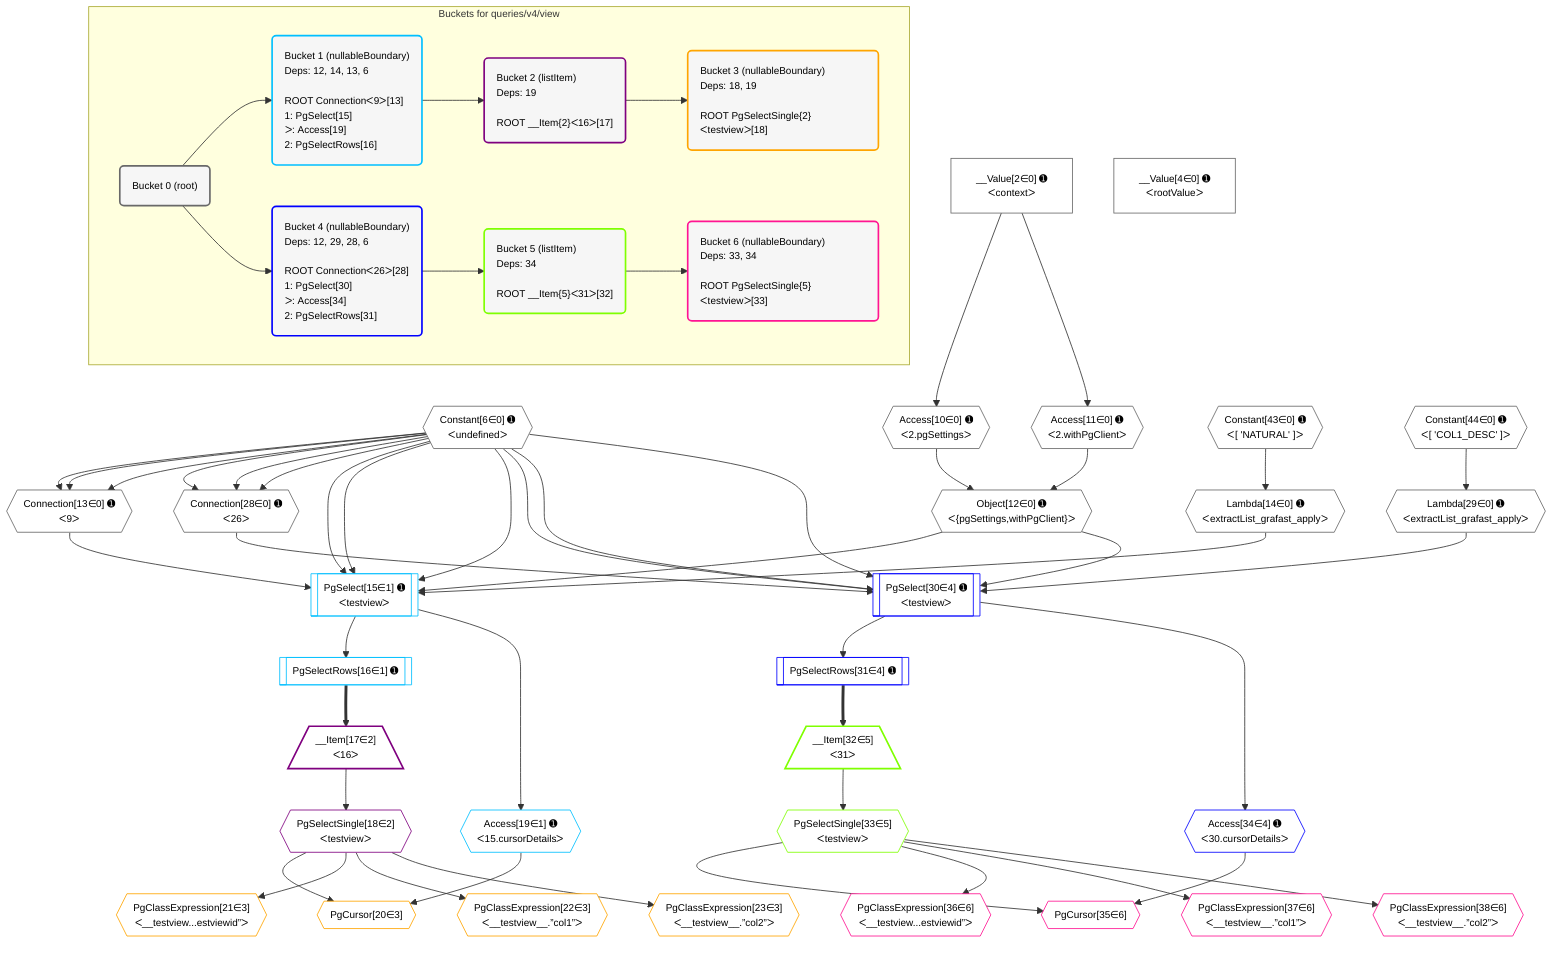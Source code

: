 %%{init: {'themeVariables': { 'fontSize': '12px'}}}%%
graph TD
    classDef path fill:#eee,stroke:#000,color:#000
    classDef plan fill:#fff,stroke-width:1px,color:#000
    classDef itemplan fill:#fff,stroke-width:2px,color:#000
    classDef unbatchedplan fill:#dff,stroke-width:1px,color:#000
    classDef sideeffectplan fill:#fcc,stroke-width:2px,color:#000
    classDef bucket fill:#f6f6f6,color:#000,stroke-width:2px,text-align:left


    %% plan dependencies
    Connection13{{"Connection[13∈0] ➊<br />ᐸ9ᐳ"}}:::plan
    Constant6{{"Constant[6∈0] ➊<br />ᐸundefinedᐳ"}}:::plan
    Constant6 & Constant6 & Constant6 --> Connection13
    Connection28{{"Connection[28∈0] ➊<br />ᐸ26ᐳ"}}:::plan
    Constant6 & Constant6 & Constant6 --> Connection28
    Object12{{"Object[12∈0] ➊<br />ᐸ{pgSettings,withPgClient}ᐳ"}}:::plan
    Access10{{"Access[10∈0] ➊<br />ᐸ2.pgSettingsᐳ"}}:::plan
    Access11{{"Access[11∈0] ➊<br />ᐸ2.withPgClientᐳ"}}:::plan
    Access10 & Access11 --> Object12
    __Value2["__Value[2∈0] ➊<br />ᐸcontextᐳ"]:::plan
    __Value2 --> Access10
    __Value2 --> Access11
    Lambda14{{"Lambda[14∈0] ➊<br />ᐸextractList_grafast_applyᐳ"}}:::plan
    Constant43{{"Constant[43∈0] ➊<br />ᐸ[ 'NATURAL' ]ᐳ"}}:::plan
    Constant43 --> Lambda14
    Lambda29{{"Lambda[29∈0] ➊<br />ᐸextractList_grafast_applyᐳ"}}:::plan
    Constant44{{"Constant[44∈0] ➊<br />ᐸ[ 'COL1_DESC' ]ᐳ"}}:::plan
    Constant44 --> Lambda29
    __Value4["__Value[4∈0] ➊<br />ᐸrootValueᐳ"]:::plan
    PgSelect15[["PgSelect[15∈1] ➊<br />ᐸtestviewᐳ"]]:::plan
    Object12 & Lambda14 & Connection13 & Constant6 & Constant6 & Constant6 --> PgSelect15
    PgSelectRows16[["PgSelectRows[16∈1] ➊"]]:::plan
    PgSelect15 --> PgSelectRows16
    Access19{{"Access[19∈1] ➊<br />ᐸ15.cursorDetailsᐳ"}}:::plan
    PgSelect15 --> Access19
    __Item17[/"__Item[17∈2]<br />ᐸ16ᐳ"\]:::itemplan
    PgSelectRows16 ==> __Item17
    PgSelectSingle18{{"PgSelectSingle[18∈2]<br />ᐸtestviewᐳ"}}:::plan
    __Item17 --> PgSelectSingle18
    PgCursor20{{"PgCursor[20∈3]"}}:::plan
    PgSelectSingle18 & Access19 --> PgCursor20
    PgClassExpression21{{"PgClassExpression[21∈3]<br />ᐸ__testview...estviewid”ᐳ"}}:::plan
    PgSelectSingle18 --> PgClassExpression21
    PgClassExpression22{{"PgClassExpression[22∈3]<br />ᐸ__testview__.”col1”ᐳ"}}:::plan
    PgSelectSingle18 --> PgClassExpression22
    PgClassExpression23{{"PgClassExpression[23∈3]<br />ᐸ__testview__.”col2”ᐳ"}}:::plan
    PgSelectSingle18 --> PgClassExpression23
    PgSelect30[["PgSelect[30∈4] ➊<br />ᐸtestviewᐳ"]]:::plan
    Object12 & Lambda29 & Connection28 & Constant6 & Constant6 & Constant6 --> PgSelect30
    PgSelectRows31[["PgSelectRows[31∈4] ➊"]]:::plan
    PgSelect30 --> PgSelectRows31
    Access34{{"Access[34∈4] ➊<br />ᐸ30.cursorDetailsᐳ"}}:::plan
    PgSelect30 --> Access34
    __Item32[/"__Item[32∈5]<br />ᐸ31ᐳ"\]:::itemplan
    PgSelectRows31 ==> __Item32
    PgSelectSingle33{{"PgSelectSingle[33∈5]<br />ᐸtestviewᐳ"}}:::plan
    __Item32 --> PgSelectSingle33
    PgCursor35{{"PgCursor[35∈6]"}}:::plan
    PgSelectSingle33 & Access34 --> PgCursor35
    PgClassExpression36{{"PgClassExpression[36∈6]<br />ᐸ__testview...estviewid”ᐳ"}}:::plan
    PgSelectSingle33 --> PgClassExpression36
    PgClassExpression37{{"PgClassExpression[37∈6]<br />ᐸ__testview__.”col1”ᐳ"}}:::plan
    PgSelectSingle33 --> PgClassExpression37
    PgClassExpression38{{"PgClassExpression[38∈6]<br />ᐸ__testview__.”col2”ᐳ"}}:::plan
    PgSelectSingle33 --> PgClassExpression38

    %% define steps

    subgraph "Buckets for queries/v4/view"
    Bucket0("Bucket 0 (root)"):::bucket
    classDef bucket0 stroke:#696969
    class Bucket0,__Value2,__Value4,Constant6,Access10,Access11,Object12,Connection13,Lambda14,Connection28,Lambda29,Constant43,Constant44 bucket0
    Bucket1("Bucket 1 (nullableBoundary)<br />Deps: 12, 14, 13, 6<br /><br />ROOT Connectionᐸ9ᐳ[13]<br />1: PgSelect[15]<br />ᐳ: Access[19]<br />2: PgSelectRows[16]"):::bucket
    classDef bucket1 stroke:#00bfff
    class Bucket1,PgSelect15,PgSelectRows16,Access19 bucket1
    Bucket2("Bucket 2 (listItem)<br />Deps: 19<br /><br />ROOT __Item{2}ᐸ16ᐳ[17]"):::bucket
    classDef bucket2 stroke:#7f007f
    class Bucket2,__Item17,PgSelectSingle18 bucket2
    Bucket3("Bucket 3 (nullableBoundary)<br />Deps: 18, 19<br /><br />ROOT PgSelectSingle{2}ᐸtestviewᐳ[18]"):::bucket
    classDef bucket3 stroke:#ffa500
    class Bucket3,PgCursor20,PgClassExpression21,PgClassExpression22,PgClassExpression23 bucket3
    Bucket4("Bucket 4 (nullableBoundary)<br />Deps: 12, 29, 28, 6<br /><br />ROOT Connectionᐸ26ᐳ[28]<br />1: PgSelect[30]<br />ᐳ: Access[34]<br />2: PgSelectRows[31]"):::bucket
    classDef bucket4 stroke:#0000ff
    class Bucket4,PgSelect30,PgSelectRows31,Access34 bucket4
    Bucket5("Bucket 5 (listItem)<br />Deps: 34<br /><br />ROOT __Item{5}ᐸ31ᐳ[32]"):::bucket
    classDef bucket5 stroke:#7fff00
    class Bucket5,__Item32,PgSelectSingle33 bucket5
    Bucket6("Bucket 6 (nullableBoundary)<br />Deps: 33, 34<br /><br />ROOT PgSelectSingle{5}ᐸtestviewᐳ[33]"):::bucket
    classDef bucket6 stroke:#ff1493
    class Bucket6,PgCursor35,PgClassExpression36,PgClassExpression37,PgClassExpression38 bucket6
    Bucket0 --> Bucket1 & Bucket4
    Bucket1 --> Bucket2
    Bucket2 --> Bucket3
    Bucket4 --> Bucket5
    Bucket5 --> Bucket6
    end